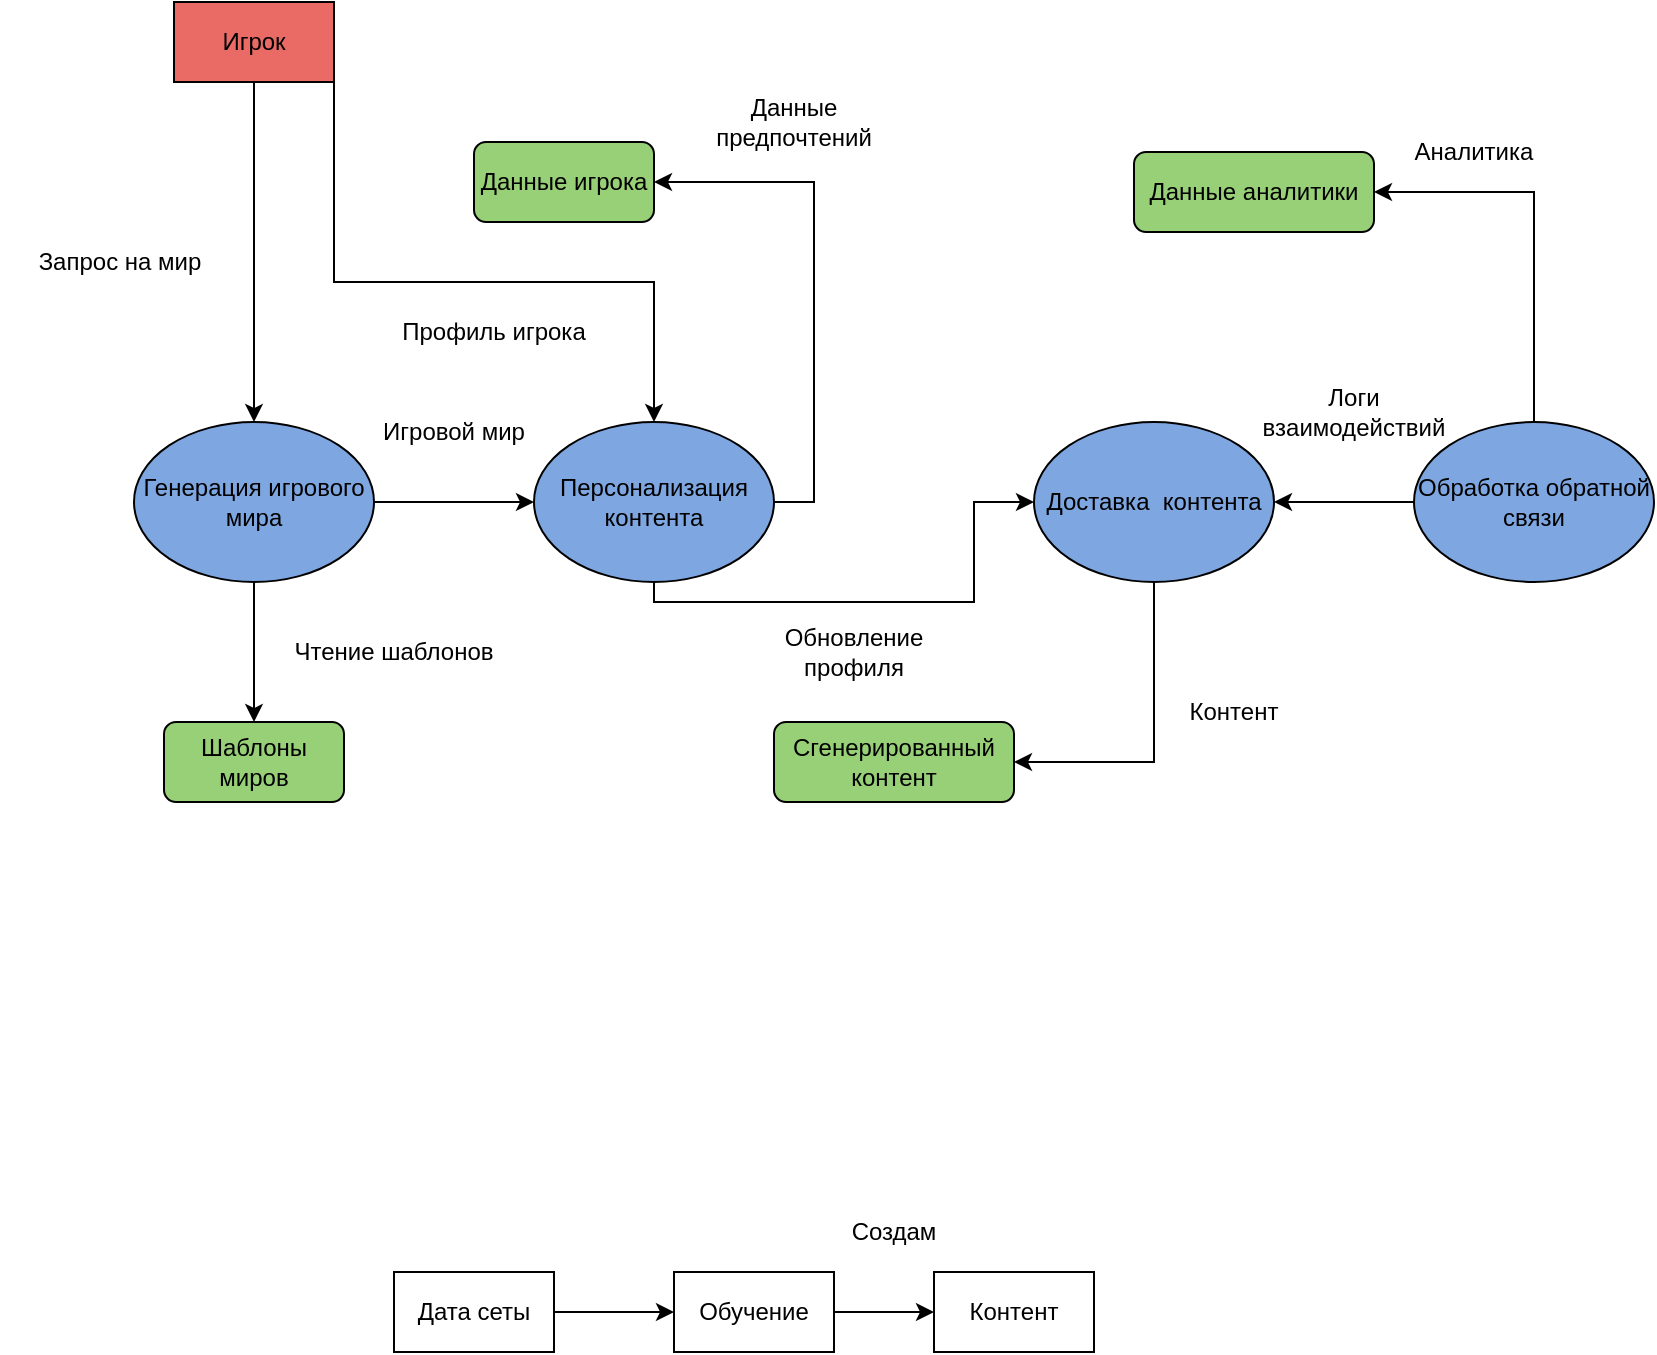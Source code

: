 <mxfile version="28.1.2">
  <diagram name="Страница — 1" id="XwmVGIM_vplXgA-_6hk-">
    <mxGraphModel dx="1869" dy="626" grid="1" gridSize="10" guides="1" tooltips="1" connect="1" arrows="1" fold="1" page="1" pageScale="1" pageWidth="827" pageHeight="1169" math="0" shadow="0">
      <root>
        <mxCell id="0" />
        <mxCell id="1" parent="0" />
        <mxCell id="IbJzxOZr9dyZYYKgIg4b-7" value="" style="rounded=0;whiteSpace=wrap;html=1;" parent="1" vertex="1">
          <mxGeometry x="440" y="1145" width="80" height="40" as="geometry" />
        </mxCell>
        <mxCell id="IbJzxOZr9dyZYYKgIg4b-12" style="edgeStyle=orthogonalEdgeStyle;rounded=0;orthogonalLoop=1;jettySize=auto;html=1;exitX=1;exitY=0.5;exitDx=0;exitDy=0;entryX=0;entryY=0.5;entryDx=0;entryDy=0;" parent="1" source="IbJzxOZr9dyZYYKgIg4b-6" target="IbJzxOZr9dyZYYKgIg4b-7" edge="1">
          <mxGeometry relative="1" as="geometry" />
        </mxCell>
        <mxCell id="IbJzxOZr9dyZYYKgIg4b-6" value="" style="rounded=0;whiteSpace=wrap;html=1;" parent="1" vertex="1">
          <mxGeometry x="310" y="1145" width="80" height="40" as="geometry" />
        </mxCell>
        <mxCell id="IbJzxOZr9dyZYYKgIg4b-10" style="edgeStyle=orthogonalEdgeStyle;rounded=0;orthogonalLoop=1;jettySize=auto;html=1;exitX=1;exitY=0.5;exitDx=0;exitDy=0;entryX=0;entryY=0.5;entryDx=0;entryDy=0;" parent="1" source="IbJzxOZr9dyZYYKgIg4b-5" target="IbJzxOZr9dyZYYKgIg4b-6" edge="1">
          <mxGeometry relative="1" as="geometry" />
        </mxCell>
        <mxCell id="IbJzxOZr9dyZYYKgIg4b-5" value="" style="rounded=0;whiteSpace=wrap;html=1;" parent="1" vertex="1">
          <mxGeometry x="170" y="1145" width="80" height="40" as="geometry" />
        </mxCell>
        <mxCell id="IbJzxOZr9dyZYYKgIg4b-1" value="Дата сеты" style="text;html=1;align=center;verticalAlign=middle;whiteSpace=wrap;rounded=0;" parent="1" vertex="1">
          <mxGeometry x="180" y="1150" width="60" height="30" as="geometry" />
        </mxCell>
        <mxCell id="IbJzxOZr9dyZYYKgIg4b-2" value="Обучение" style="text;html=1;align=center;verticalAlign=middle;whiteSpace=wrap;rounded=0;" parent="1" vertex="1">
          <mxGeometry x="320" y="1150" width="60" height="30" as="geometry" />
        </mxCell>
        <mxCell id="IbJzxOZr9dyZYYKgIg4b-3" value="Контент" style="text;html=1;align=center;verticalAlign=middle;whiteSpace=wrap;rounded=0;" parent="1" vertex="1">
          <mxGeometry x="450" y="1150" width="60" height="30" as="geometry" />
        </mxCell>
        <mxCell id="XDxMbfPpgho_j9sLNpwj-39" style="edgeStyle=orthogonalEdgeStyle;rounded=0;orthogonalLoop=1;jettySize=auto;html=1;exitX=1;exitY=0.5;exitDx=0;exitDy=0;" edge="1" parent="1" source="IbJzxOZr9dyZYYKgIg4b-14" target="XDxMbfPpgho_j9sLNpwj-4">
          <mxGeometry relative="1" as="geometry">
            <Array as="points">
              <mxPoint x="140" y="650" />
              <mxPoint x="300" y="650" />
            </Array>
          </mxGeometry>
        </mxCell>
        <mxCell id="IbJzxOZr9dyZYYKgIg4b-14" value="Игрок" style="rounded=0;whiteSpace=wrap;html=1;fillColor=#EA6B66;" parent="1" vertex="1">
          <mxGeometry x="60" y="510" width="80" height="40" as="geometry" />
        </mxCell>
        <mxCell id="IbJzxOZr9dyZYYKgIg4b-15" value="Создам" style="text;html=1;align=center;verticalAlign=middle;whiteSpace=wrap;rounded=0;" parent="1" vertex="1">
          <mxGeometry x="390" y="1110" width="60" height="30" as="geometry" />
        </mxCell>
        <mxCell id="XDxMbfPpgho_j9sLNpwj-40" style="edgeStyle=orthogonalEdgeStyle;rounded=0;orthogonalLoop=1;jettySize=auto;html=1;exitX=0.5;exitY=1;exitDx=0;exitDy=0;entryX=0.5;entryY=0;entryDx=0;entryDy=0;" edge="1" parent="1" source="XDxMbfPpgho_j9sLNpwj-2" target="XDxMbfPpgho_j9sLNpwj-27">
          <mxGeometry relative="1" as="geometry" />
        </mxCell>
        <mxCell id="XDxMbfPpgho_j9sLNpwj-44" style="edgeStyle=orthogonalEdgeStyle;rounded=0;orthogonalLoop=1;jettySize=auto;html=1;exitX=1;exitY=0.5;exitDx=0;exitDy=0;entryX=0;entryY=0.5;entryDx=0;entryDy=0;" edge="1" parent="1" source="XDxMbfPpgho_j9sLNpwj-2" target="XDxMbfPpgho_j9sLNpwj-4">
          <mxGeometry relative="1" as="geometry" />
        </mxCell>
        <mxCell id="XDxMbfPpgho_j9sLNpwj-2" value="Генерация игрового мира" style="ellipse;whiteSpace=wrap;html=1;fillColor=#7EA6E0;" vertex="1" parent="1">
          <mxGeometry x="40" y="720" width="120" height="80" as="geometry" />
        </mxCell>
        <mxCell id="XDxMbfPpgho_j9sLNpwj-45" style="edgeStyle=orthogonalEdgeStyle;rounded=0;orthogonalLoop=1;jettySize=auto;html=1;exitX=1;exitY=0.5;exitDx=0;exitDy=0;entryX=1;entryY=0.5;entryDx=0;entryDy=0;" edge="1" parent="1" source="XDxMbfPpgho_j9sLNpwj-4" target="XDxMbfPpgho_j9sLNpwj-29">
          <mxGeometry relative="1" as="geometry" />
        </mxCell>
        <mxCell id="XDxMbfPpgho_j9sLNpwj-46" style="edgeStyle=orthogonalEdgeStyle;rounded=0;orthogonalLoop=1;jettySize=auto;html=1;entryX=0;entryY=0.5;entryDx=0;entryDy=0;" edge="1" parent="1" source="XDxMbfPpgho_j9sLNpwj-4" target="XDxMbfPpgho_j9sLNpwj-5">
          <mxGeometry relative="1" as="geometry">
            <Array as="points">
              <mxPoint x="300" y="810" />
              <mxPoint x="460" y="810" />
              <mxPoint x="460" y="760" />
            </Array>
          </mxGeometry>
        </mxCell>
        <mxCell id="XDxMbfPpgho_j9sLNpwj-4" value="Персонализация контента" style="ellipse;whiteSpace=wrap;html=1;fillColor=#7EA6E0;" vertex="1" parent="1">
          <mxGeometry x="240" y="720" width="120" height="80" as="geometry" />
        </mxCell>
        <mxCell id="XDxMbfPpgho_j9sLNpwj-41" style="edgeStyle=orthogonalEdgeStyle;rounded=0;orthogonalLoop=1;jettySize=auto;html=1;exitX=0.5;exitY=0;exitDx=0;exitDy=0;entryX=1;entryY=0.5;entryDx=0;entryDy=0;" edge="1" parent="1" source="XDxMbfPpgho_j9sLNpwj-6" target="XDxMbfPpgho_j9sLNpwj-32">
          <mxGeometry relative="1" as="geometry" />
        </mxCell>
        <mxCell id="XDxMbfPpgho_j9sLNpwj-43" style="edgeStyle=orthogonalEdgeStyle;rounded=0;orthogonalLoop=1;jettySize=auto;html=1;exitX=0;exitY=0.5;exitDx=0;exitDy=0;entryX=1;entryY=0.5;entryDx=0;entryDy=0;" edge="1" parent="1" source="XDxMbfPpgho_j9sLNpwj-6" target="XDxMbfPpgho_j9sLNpwj-5">
          <mxGeometry relative="1" as="geometry" />
        </mxCell>
        <mxCell id="XDxMbfPpgho_j9sLNpwj-6" value="Обработка обратной связи" style="ellipse;whiteSpace=wrap;html=1;fillColor=#7EA6E0;" vertex="1" parent="1">
          <mxGeometry x="680" y="720" width="120" height="80" as="geometry" />
        </mxCell>
        <mxCell id="XDxMbfPpgho_j9sLNpwj-8" value="Аналитика" style="text;html=1;align=center;verticalAlign=middle;whiteSpace=wrap;rounded=0;" vertex="1" parent="1">
          <mxGeometry x="680" y="570" width="60" height="30" as="geometry" />
        </mxCell>
        <mxCell id="XDxMbfPpgho_j9sLNpwj-10" value="Чтение шаблонов" style="text;html=1;align=center;verticalAlign=middle;whiteSpace=wrap;rounded=0;" vertex="1" parent="1">
          <mxGeometry x="110" y="820" width="120" height="30" as="geometry" />
        </mxCell>
        <mxCell id="XDxMbfPpgho_j9sLNpwj-13" value="Контент" style="text;html=1;align=center;verticalAlign=middle;whiteSpace=wrap;rounded=0;" vertex="1" parent="1">
          <mxGeometry x="560" y="850" width="60" height="30" as="geometry" />
        </mxCell>
        <mxCell id="XDxMbfPpgho_j9sLNpwj-15" value="Профиль игрока" style="text;html=1;align=center;verticalAlign=middle;whiteSpace=wrap;rounded=0;" vertex="1" parent="1">
          <mxGeometry x="160" y="660" width="120" height="30" as="geometry" />
        </mxCell>
        <mxCell id="XDxMbfPpgho_j9sLNpwj-19" value="Логи взаимодействий" style="text;html=1;align=center;verticalAlign=middle;whiteSpace=wrap;rounded=0;" vertex="1" parent="1">
          <mxGeometry x="620" y="700" width="60" height="30" as="geometry" />
        </mxCell>
        <mxCell id="XDxMbfPpgho_j9sLNpwj-22" value="Обновление профиля" style="text;html=1;align=center;verticalAlign=middle;whiteSpace=wrap;rounded=0;" vertex="1" parent="1">
          <mxGeometry x="340" y="820" width="120" height="30" as="geometry" />
        </mxCell>
        <mxCell id="XDxMbfPpgho_j9sLNpwj-24" value="Данные предпочтений" style="text;html=1;align=center;verticalAlign=middle;whiteSpace=wrap;rounded=0;" vertex="1" parent="1">
          <mxGeometry x="310" y="555" width="120" height="30" as="geometry" />
        </mxCell>
        <mxCell id="XDxMbfPpgho_j9sLNpwj-26" value="Игровой мир" style="text;html=1;align=center;verticalAlign=middle;whiteSpace=wrap;rounded=0;" vertex="1" parent="1">
          <mxGeometry x="140" y="710" width="120" height="30" as="geometry" />
        </mxCell>
        <mxCell id="XDxMbfPpgho_j9sLNpwj-27" value="Шаблоны миров" style="rounded=1;whiteSpace=wrap;html=1;fillColor=#97D077;" vertex="1" parent="1">
          <mxGeometry x="55" y="870" width="90" height="40" as="geometry" />
        </mxCell>
        <mxCell id="XDxMbfPpgho_j9sLNpwj-29" value="Данные игрока" style="rounded=1;whiteSpace=wrap;html=1;fillColor=#97D077;" vertex="1" parent="1">
          <mxGeometry x="210" y="580" width="90" height="40" as="geometry" />
        </mxCell>
        <mxCell id="XDxMbfPpgho_j9sLNpwj-30" value="Сгенерированный контент" style="rounded=1;whiteSpace=wrap;html=1;fillColor=#97D077;" vertex="1" parent="1">
          <mxGeometry x="360" y="870" width="120" height="40" as="geometry" />
        </mxCell>
        <mxCell id="XDxMbfPpgho_j9sLNpwj-32" value="Данные аналитики" style="rounded=1;whiteSpace=wrap;html=1;fillColor=#97D077;" vertex="1" parent="1">
          <mxGeometry x="540" y="585" width="120" height="40" as="geometry" />
        </mxCell>
        <mxCell id="XDxMbfPpgho_j9sLNpwj-42" style="edgeStyle=orthogonalEdgeStyle;rounded=0;orthogonalLoop=1;jettySize=auto;html=1;exitX=0.5;exitY=1;exitDx=0;exitDy=0;entryX=1;entryY=0.5;entryDx=0;entryDy=0;" edge="1" parent="1" source="XDxMbfPpgho_j9sLNpwj-5" target="XDxMbfPpgho_j9sLNpwj-30">
          <mxGeometry relative="1" as="geometry" />
        </mxCell>
        <mxCell id="XDxMbfPpgho_j9sLNpwj-5" value="Доставка&amp;nbsp; контента" style="ellipse;whiteSpace=wrap;html=1;fillColor=#7EA6E0;" vertex="1" parent="1">
          <mxGeometry x="490" y="720" width="120" height="80" as="geometry" />
        </mxCell>
        <mxCell id="XDxMbfPpgho_j9sLNpwj-37" value="" style="endArrow=classic;html=1;rounded=0;" edge="1" parent="1">
          <mxGeometry width="50" height="50" relative="1" as="geometry">
            <mxPoint x="100" y="550" as="sourcePoint" />
            <mxPoint x="100" y="720" as="targetPoint" />
          </mxGeometry>
        </mxCell>
        <mxCell id="XDxMbfPpgho_j9sLNpwj-47" value="Запрос на мир" style="text;html=1;align=center;verticalAlign=middle;whiteSpace=wrap;rounded=0;" vertex="1" parent="1">
          <mxGeometry x="-27" y="625" width="120" height="30" as="geometry" />
        </mxCell>
      </root>
    </mxGraphModel>
  </diagram>
</mxfile>
